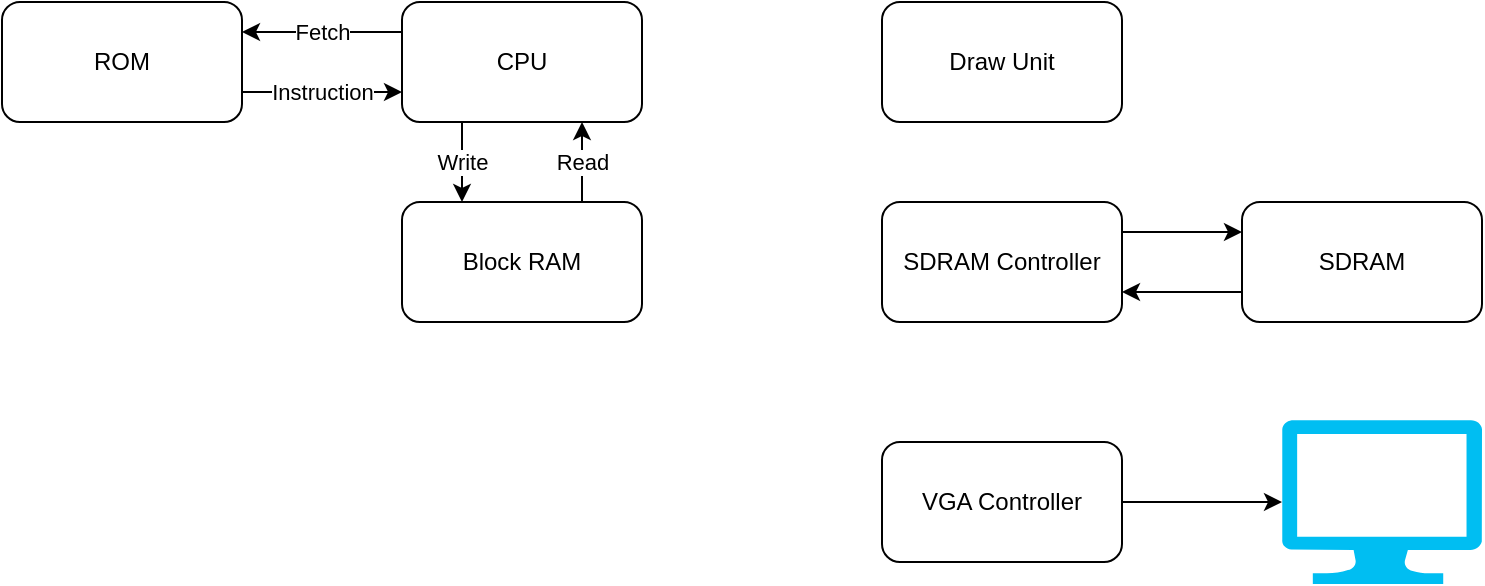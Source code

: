 <mxfile version="23.1.5" type="github">
  <diagram name="Page-1" id="PK7Wjg7-NS7cQLSyFA_n">
    <mxGraphModel dx="1434" dy="738" grid="1" gridSize="10" guides="1" tooltips="1" connect="1" arrows="1" fold="1" page="1" pageScale="1" pageWidth="850" pageHeight="1100" math="0" shadow="0">
      <root>
        <mxCell id="0" />
        <mxCell id="1" parent="0" />
        <mxCell id="VGyF1Xk8-avuHQkkE7Vb-8" value="Instruction" style="edgeStyle=orthogonalEdgeStyle;rounded=0;orthogonalLoop=1;jettySize=auto;html=1;exitX=1;exitY=0.75;exitDx=0;exitDy=0;entryX=0;entryY=0.75;entryDx=0;entryDy=0;" edge="1" parent="1" source="VGyF1Xk8-avuHQkkE7Vb-1" target="VGyF1Xk8-avuHQkkE7Vb-2">
          <mxGeometry relative="1" as="geometry" />
        </mxCell>
        <mxCell id="VGyF1Xk8-avuHQkkE7Vb-1" value="ROM" style="rounded=1;whiteSpace=wrap;html=1;" vertex="1" parent="1">
          <mxGeometry x="60" y="170" width="120" height="60" as="geometry" />
        </mxCell>
        <mxCell id="VGyF1Xk8-avuHQkkE7Vb-7" value="Fetch" style="edgeStyle=orthogonalEdgeStyle;rounded=0;orthogonalLoop=1;jettySize=auto;html=1;exitX=0;exitY=0.25;exitDx=0;exitDy=0;entryX=1;entryY=0.25;entryDx=0;entryDy=0;" edge="1" parent="1" source="VGyF1Xk8-avuHQkkE7Vb-2" target="VGyF1Xk8-avuHQkkE7Vb-1">
          <mxGeometry relative="1" as="geometry" />
        </mxCell>
        <mxCell id="VGyF1Xk8-avuHQkkE7Vb-18" value="Write" style="edgeStyle=orthogonalEdgeStyle;rounded=0;orthogonalLoop=1;jettySize=auto;html=1;exitX=0.25;exitY=1;exitDx=0;exitDy=0;entryX=0.25;entryY=0;entryDx=0;entryDy=0;" edge="1" parent="1" source="VGyF1Xk8-avuHQkkE7Vb-2" target="VGyF1Xk8-avuHQkkE7Vb-6">
          <mxGeometry relative="1" as="geometry" />
        </mxCell>
        <mxCell id="VGyF1Xk8-avuHQkkE7Vb-2" value="CPU" style="rounded=1;whiteSpace=wrap;html=1;" vertex="1" parent="1">
          <mxGeometry x="260" y="170" width="120" height="60" as="geometry" />
        </mxCell>
        <mxCell id="VGyF1Xk8-avuHQkkE7Vb-3" value="VGA Controller" style="rounded=1;whiteSpace=wrap;html=1;" vertex="1" parent="1">
          <mxGeometry x="500" y="390" width="120" height="60" as="geometry" />
        </mxCell>
        <mxCell id="VGyF1Xk8-avuHQkkE7Vb-9" style="edgeStyle=orthogonalEdgeStyle;rounded=0;orthogonalLoop=1;jettySize=auto;html=1;exitX=1;exitY=0.25;exitDx=0;exitDy=0;entryX=0;entryY=0.25;entryDx=0;entryDy=0;" edge="1" parent="1" source="VGyF1Xk8-avuHQkkE7Vb-4" target="VGyF1Xk8-avuHQkkE7Vb-5">
          <mxGeometry relative="1" as="geometry" />
        </mxCell>
        <mxCell id="VGyF1Xk8-avuHQkkE7Vb-4" value="SDRAM Controller" style="rounded=1;whiteSpace=wrap;html=1;" vertex="1" parent="1">
          <mxGeometry x="500" y="270" width="120" height="60" as="geometry" />
        </mxCell>
        <mxCell id="VGyF1Xk8-avuHQkkE7Vb-10" style="edgeStyle=orthogonalEdgeStyle;rounded=0;orthogonalLoop=1;jettySize=auto;html=1;exitX=0;exitY=0.75;exitDx=0;exitDy=0;entryX=1;entryY=0.75;entryDx=0;entryDy=0;" edge="1" parent="1" source="VGyF1Xk8-avuHQkkE7Vb-5" target="VGyF1Xk8-avuHQkkE7Vb-4">
          <mxGeometry relative="1" as="geometry" />
        </mxCell>
        <mxCell id="VGyF1Xk8-avuHQkkE7Vb-5" value="SDRAM" style="rounded=1;whiteSpace=wrap;html=1;" vertex="1" parent="1">
          <mxGeometry x="680" y="270" width="120" height="60" as="geometry" />
        </mxCell>
        <mxCell id="VGyF1Xk8-avuHQkkE7Vb-19" value="Read" style="edgeStyle=orthogonalEdgeStyle;rounded=0;orthogonalLoop=1;jettySize=auto;html=1;exitX=0.75;exitY=0;exitDx=0;exitDy=0;entryX=0.75;entryY=1;entryDx=0;entryDy=0;" edge="1" parent="1" source="VGyF1Xk8-avuHQkkE7Vb-6" target="VGyF1Xk8-avuHQkkE7Vb-2">
          <mxGeometry relative="1" as="geometry" />
        </mxCell>
        <mxCell id="VGyF1Xk8-avuHQkkE7Vb-6" value="Block RAM" style="rounded=1;whiteSpace=wrap;html=1;" vertex="1" parent="1">
          <mxGeometry x="260" y="270" width="120" height="60" as="geometry" />
        </mxCell>
        <mxCell id="VGyF1Xk8-avuHQkkE7Vb-11" value="Draw Unit" style="rounded=1;whiteSpace=wrap;html=1;" vertex="1" parent="1">
          <mxGeometry x="500" y="170" width="120" height="60" as="geometry" />
        </mxCell>
        <mxCell id="VGyF1Xk8-avuHQkkE7Vb-14" value="" style="verticalLabelPosition=bottom;html=1;verticalAlign=top;align=center;strokeColor=none;fillColor=#00BEF2;shape=mxgraph.azure.computer;pointerEvents=1;" vertex="1" parent="1">
          <mxGeometry x="700" y="379" width="100" height="82" as="geometry" />
        </mxCell>
        <mxCell id="VGyF1Xk8-avuHQkkE7Vb-16" style="edgeStyle=orthogonalEdgeStyle;rounded=0;orthogonalLoop=1;jettySize=auto;html=1;exitX=1;exitY=0.5;exitDx=0;exitDy=0;entryX=0;entryY=0.5;entryDx=0;entryDy=0;entryPerimeter=0;" edge="1" parent="1" source="VGyF1Xk8-avuHQkkE7Vb-3" target="VGyF1Xk8-avuHQkkE7Vb-14">
          <mxGeometry relative="1" as="geometry" />
        </mxCell>
      </root>
    </mxGraphModel>
  </diagram>
</mxfile>
